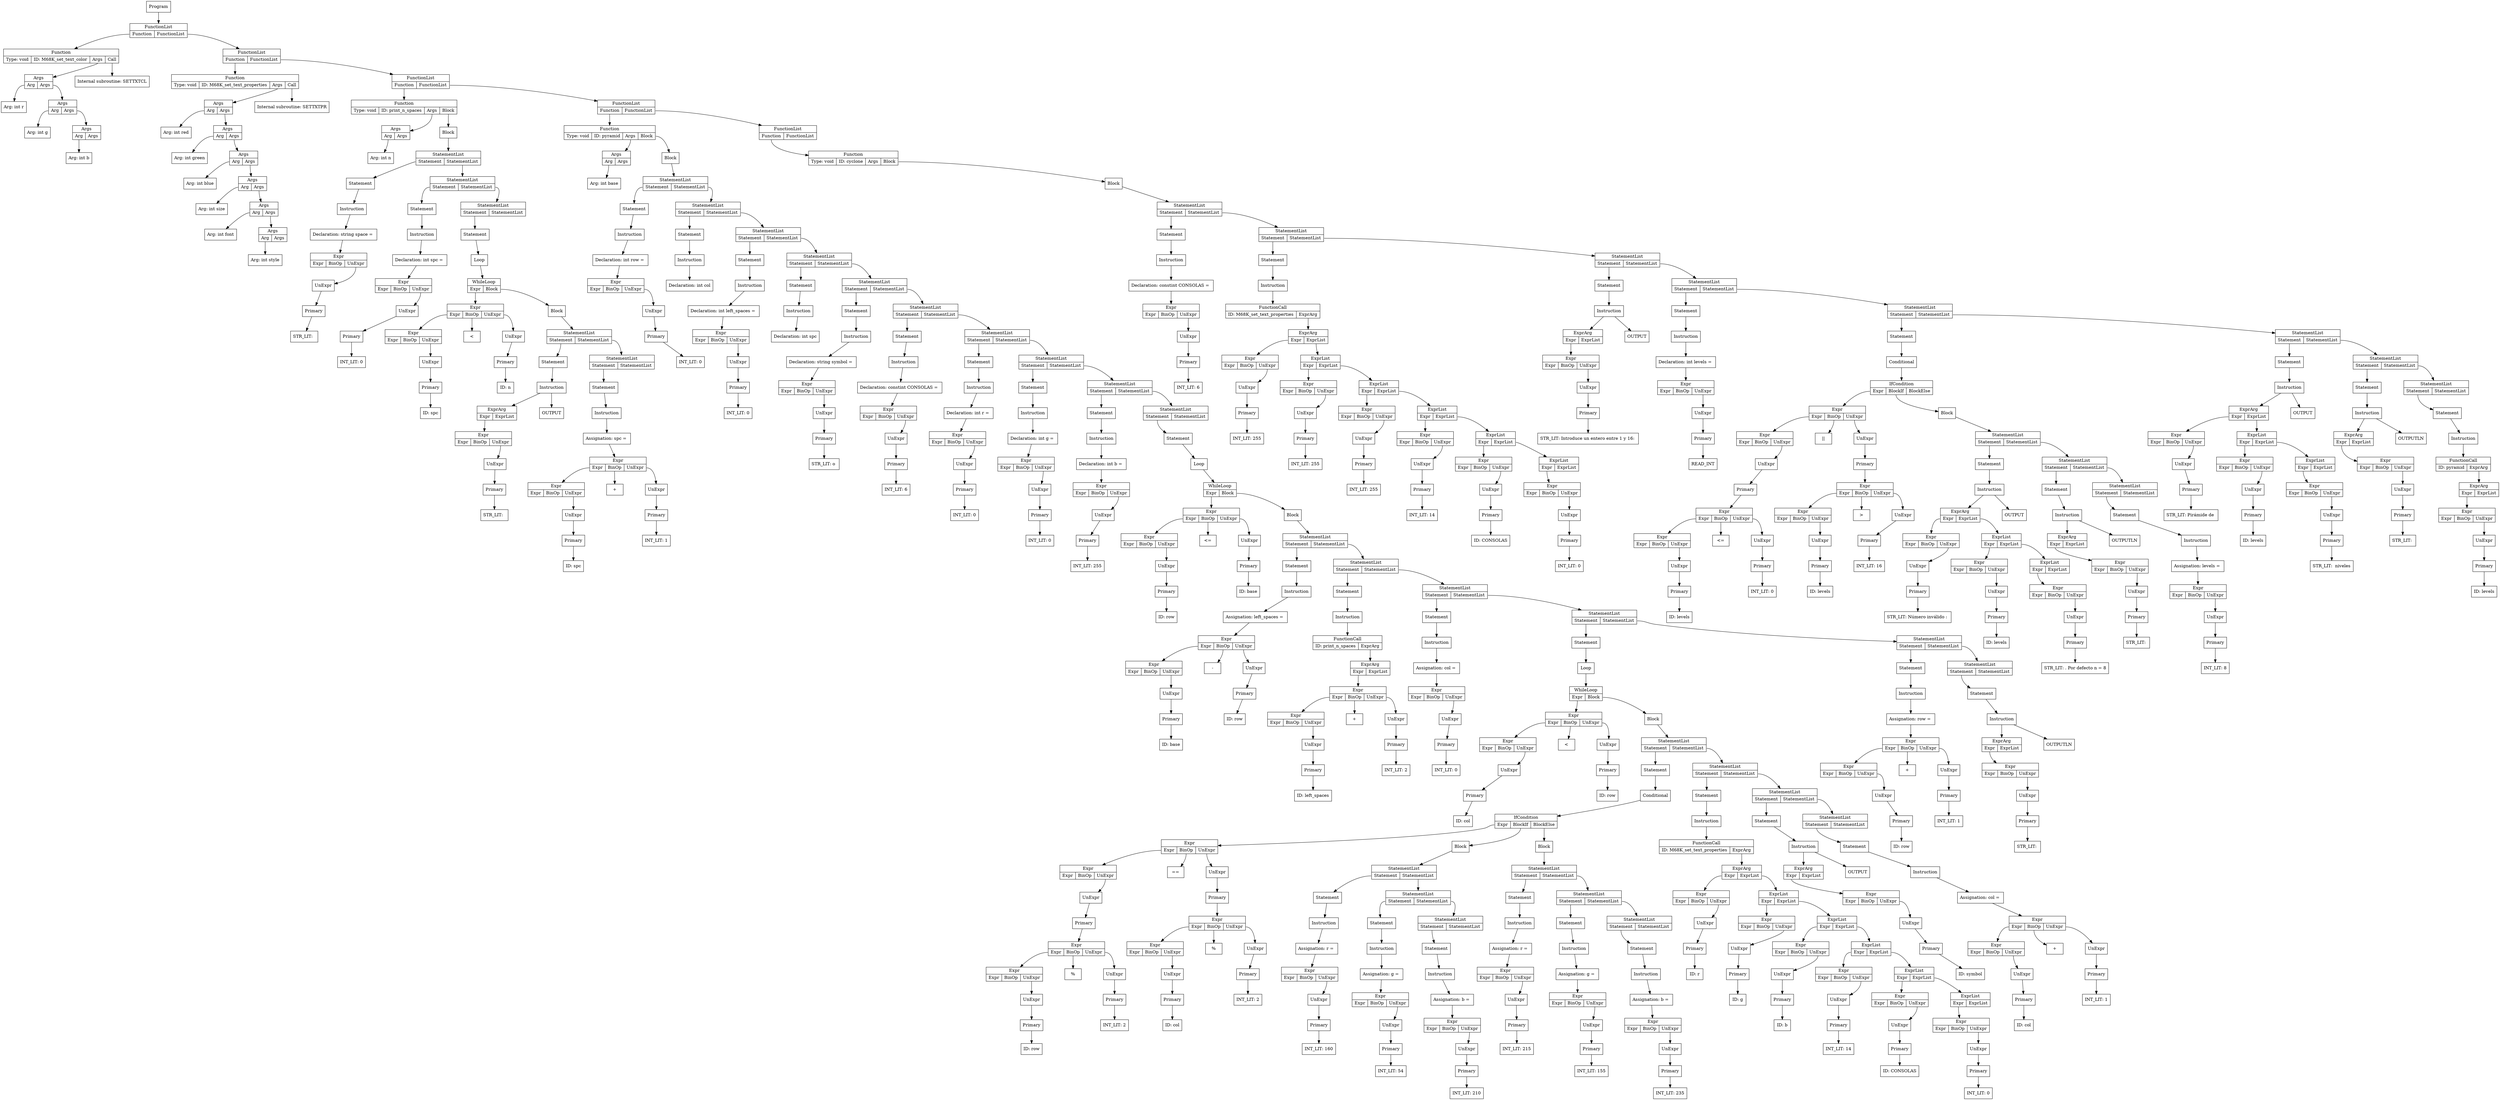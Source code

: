 digraph ccTree {
graph[nodesep="1"]
	node [shape=box]
	node [shape=box]
	n0 [label = "Arg: int r"]
	n1 [label = "Arg: int g"]
	n2 [label = "Arg: int b"]
	n3 [label = "{Args | {<a>Arg | <as> Args}}", shape="record"]
	n3:a-> n2
	n4 [label = "{Args | {<a>Arg | <as> Args}}", shape="record"]
	n4:a-> n1
	n4:as-> n3
	n5 [label = "{Args | {<a>Arg | <as> Args}}", shape="record"]
	n5:a-> n0
	n5:as-> n4
	n7 [label = "Internal subroutine: SETTXTCL"]
	n6 [label = "{Function | {Type: void | ID: M68K_set_text_color | <a>Args | <b> Call }}", shape="record"]
	n6:b-> n7
	n6:a-> n5
	n8 [label = "Arg: int red"]
	n9 [label = "Arg: int green"]
	n10 [label = "Arg: int blue"]
	n11 [label = "Arg: int size"]
	n12 [label = "Arg: int font"]
	n13 [label = "Arg: int style"]
	n14 [label = "{Args | {<a>Arg | <as> Args}}", shape="record"]
	n14:a-> n13
	n15 [label = "{Args | {<a>Arg | <as> Args}}", shape="record"]
	n15:a-> n12
	n15:as-> n14
	n16 [label = "{Args | {<a>Arg | <as> Args}}", shape="record"]
	n16:a-> n11
	n16:as-> n15
	n17 [label = "{Args | {<a>Arg | <as> Args}}", shape="record"]
	n17:a-> n10
	n17:as-> n16
	n18 [label = "{Args | {<a>Arg | <as> Args}}", shape="record"]
	n18:a-> n9
	n18:as-> n17
	n19 [label = "{Args | {<a>Arg | <as> Args}}", shape="record"]
	n19:a-> n8
	n19:as-> n18
	n21 [label = "Internal subroutine: SETTXTPR"]
	n20 [label = "{Function | {Type: void | ID: M68K_set_text_properties | <a>Args | <b> Call }}", shape="record"]
	n20:b-> n21
	n20:a-> n19
	n22 [label = "Arg: int n"]
	n23 [label = "{Args | {<a>Arg | <as> Args}}", shape="record"]
	n23:a-> n22
	n24 [label = "Primary"]
	n25 [label = "STR_LIT:  "]
	n24-> n25
	n26 [label = "UnExpr"]
	n26-> n24
	n27 [label = "{Expr | {<e>Expr | <bo>BinOp | <ue>UnExpr}}", shape="record"]
	n27:ue-> n26
	n28 [label = "Declaration: string space = "]
	n28-> n27
	n29 [label = "Instruction"]
	n29-> n28
	n30 [label = "Statement"]
	n30-> n29
	n31 [label = "Primary"]
	n32 [label = "INT_LIT: 0"]
	n31-> n32
	n33 [label = "UnExpr"]
	n33-> n31
	n34 [label = "{Expr | {<e>Expr | <bo>BinOp | <ue>UnExpr}}", shape="record"]
	n34:ue-> n33
	n35 [label = "Declaration: int spc = "]
	n35-> n34
	n36 [label = "Instruction"]
	n36-> n35
	n37 [label = "Statement"]
	n37-> n36
	n38 [label = "Primary"]
	n39 [label = "ID: spc"]
	n38-> n39
	n40 [label = "UnExpr"]
	n40-> n38
	n41 [label = "{Expr | {<e>Expr | <bo>BinOp | <ue>UnExpr}}", shape="record"]
	n41:ue-> n40
	n42 [label = "Primary"]
	n43 [label = "ID: n"]
	n42-> n43
	n44 [label = "UnExpr"]
	n44-> n42
	n45 [label = "{Expr | {<e>Expr | <bo>BinOp | <ue>UnExpr}}", shape="record"]
	n45:e-> n41
	n46 [label = "<"]
	n45:bo-> n46
	n45:ue-> n44
	n47 [label = "Primary"]
	n48 [label = "STR_LIT:  "]
	n47-> n48
	n49 [label = "UnExpr"]
	n49-> n47
	n50 [label = "{Expr | {<e>Expr | <bo>BinOp | <ue>UnExpr}}", shape="record"]
	n50:ue-> n49
	n51 [label = "{ExprArg | {<e>Expr | <el>ExprList}}", shape="record"]
	n51:e-> n50
	n52 [label = "Instruction"]
	n53 [label = "OUTPUT"]
	n52-> n53
	n52-> n51
	n54 [label = "Statement"]
	n54-> n52
	n55 [label = "Primary"]
	n56 [label = "ID: spc"]
	n55-> n56
	n57 [label = "UnExpr"]
	n57-> n55
	n58 [label = "{Expr | {<e>Expr | <bo>BinOp | <ue>UnExpr}}", shape="record"]
	n58:ue-> n57
	n59 [label = "Primary"]
	n60 [label = "INT_LIT: 1"]
	n59-> n60
	n61 [label = "UnExpr"]
	n61-> n59
	n62 [label = "{Expr | {<e>Expr | <bo>BinOp | <ue>UnExpr}}", shape="record"]
	n62:e-> n58
	n63 [label = "+"]
	n62:bo-> n63
	n62:ue-> n61
	n64 [label = "Assignation: spc = "]
	n64-> n62
	n65 [label = "Instruction"]
	n65-> n64
	n66 [label = "Statement"]
	n66-> n65
	n67 [label = "{StatementList | {<s>Statement | <sl>StatementList}}", shape="record"]
	n67:s-> n66
	n68 [label = "{StatementList | {<s>Statement | <sl>StatementList}}", shape="record"]
	n68:s-> n54
	n68:sl-> n67
	n69 [label = "Block"]
	n69-> n68
	n70 [label = "{WhileLoop | {<e>Expr | <b>Block}}", shape="record"]
	n70:e-> n45
	n70:b-> n69
	n71 [label = "Loop"]
	n71-> n70
	n72 [label = "Statement"]
	n72-> n71
	n73 [label = "{StatementList | {<s>Statement | <sl>StatementList}}", shape="record"]
	n73:s-> n72
	n74 [label = "{StatementList | {<s>Statement | <sl>StatementList}}", shape="record"]
	n74:s-> n37
	n74:sl-> n73
	n75 [label = "{StatementList | {<s>Statement | <sl>StatementList}}", shape="record"]
	n75:s-> n30
	n75:sl-> n74
	n76 [label = "Block"]
	n76-> n75
	n77 [label = "{Function | {Type: void | ID: print_n_spaces | <a>Args | <b>Block}}", shape="record"]
	n77:b-> n76
	n77:a-> n23
	n78 [label = "Arg: int base"]
	n79 [label = "{Args | {<a>Arg | <as> Args}}", shape="record"]
	n79:a-> n78
	n80 [label = "Primary"]
	n81 [label = "INT_LIT: 0"]
	n80-> n81
	n82 [label = "UnExpr"]
	n82-> n80
	n83 [label = "{Expr | {<e>Expr | <bo>BinOp | <ue>UnExpr}}", shape="record"]
	n83:ue-> n82
	n84 [label = "Declaration: int row = "]
	n84-> n83
	n85 [label = "Instruction"]
	n85-> n84
	n86 [label = "Statement"]
	n86-> n85
	n87 [label = "Declaration: int col"]
	n88 [label = "Instruction"]
	n88-> n87
	n89 [label = "Statement"]
	n89-> n88
	n90 [label = "Primary"]
	n91 [label = "INT_LIT: 0"]
	n90-> n91
	n92 [label = "UnExpr"]
	n92-> n90
	n93 [label = "{Expr | {<e>Expr | <bo>BinOp | <ue>UnExpr}}", shape="record"]
	n93:ue-> n92
	n94 [label = "Declaration: int left_spaces = "]
	n94-> n93
	n95 [label = "Instruction"]
	n95-> n94
	n96 [label = "Statement"]
	n96-> n95
	n97 [label = "Declaration: int spc"]
	n98 [label = "Instruction"]
	n98-> n97
	n99 [label = "Statement"]
	n99-> n98
	n100 [label = "Primary"]
	n101 [label = "STR_LIT: o "]
	n100-> n101
	n102 [label = "UnExpr"]
	n102-> n100
	n103 [label = "{Expr | {<e>Expr | <bo>BinOp | <ue>UnExpr}}", shape="record"]
	n103:ue-> n102
	n104 [label = "Declaration: string symbol = "]
	n104-> n103
	n105 [label = "Instruction"]
	n105-> n104
	n106 [label = "Statement"]
	n106-> n105
	n107 [label = "Primary"]
	n108 [label = "INT_LIT: 6"]
	n107-> n108
	n109 [label = "UnExpr"]
	n109-> n107
	n110 [label = "{Expr | {<e>Expr | <bo>BinOp | <ue>UnExpr}}", shape="record"]
	n110:ue-> n109
	n111 [label = "Declaration: constint CONSOLAS = "]
	n111-> n110
	n112 [label = "Instruction"]
	n112-> n111
	n113 [label = "Statement"]
	n113-> n112
	n114 [label = "Primary"]
	n115 [label = "INT_LIT: 0"]
	n114-> n115
	n116 [label = "UnExpr"]
	n116-> n114
	n117 [label = "{Expr | {<e>Expr | <bo>BinOp | <ue>UnExpr}}", shape="record"]
	n117:ue-> n116
	n118 [label = "Declaration: int r = "]
	n118-> n117
	n119 [label = "Instruction"]
	n119-> n118
	n120 [label = "Statement"]
	n120-> n119
	n121 [label = "Primary"]
	n122 [label = "INT_LIT: 0"]
	n121-> n122
	n123 [label = "UnExpr"]
	n123-> n121
	n124 [label = "{Expr | {<e>Expr | <bo>BinOp | <ue>UnExpr}}", shape="record"]
	n124:ue-> n123
	n125 [label = "Declaration: int g = "]
	n125-> n124
	n126 [label = "Instruction"]
	n126-> n125
	n127 [label = "Statement"]
	n127-> n126
	n128 [label = "Primary"]
	n129 [label = "INT_LIT: 255"]
	n128-> n129
	n130 [label = "UnExpr"]
	n130-> n128
	n131 [label = "{Expr | {<e>Expr | <bo>BinOp | <ue>UnExpr}}", shape="record"]
	n131:ue-> n130
	n132 [label = "Declaration: int b = "]
	n132-> n131
	n133 [label = "Instruction"]
	n133-> n132
	n134 [label = "Statement"]
	n134-> n133
	n135 [label = "Primary"]
	n136 [label = "ID: row"]
	n135-> n136
	n137 [label = "UnExpr"]
	n137-> n135
	n138 [label = "{Expr | {<e>Expr | <bo>BinOp | <ue>UnExpr}}", shape="record"]
	n138:ue-> n137
	n139 [label = "Primary"]
	n140 [label = "ID: base"]
	n139-> n140
	n141 [label = "UnExpr"]
	n141-> n139
	n142 [label = "{Expr | {<e>Expr | <bo>BinOp | <ue>UnExpr}}", shape="record"]
	n142:e-> n138
	n143 [label = "<="]
	n142:bo-> n143
	n142:ue-> n141
	n144 [label = "Primary"]
	n145 [label = "ID: base"]
	n144-> n145
	n146 [label = "UnExpr"]
	n146-> n144
	n147 [label = "{Expr | {<e>Expr | <bo>BinOp | <ue>UnExpr}}", shape="record"]
	n147:ue-> n146
	n148 [label = "Primary"]
	n149 [label = "ID: row"]
	n148-> n149
	n150 [label = "UnExpr"]
	n150-> n148
	n151 [label = "{Expr | {<e>Expr | <bo>BinOp | <ue>UnExpr}}", shape="record"]
	n151:e-> n147
	n152 [label = "-"]
	n151:bo-> n152
	n151:ue-> n150
	n153 [label = "Assignation: left_spaces = "]
	n153-> n151
	n154 [label = "Instruction"]
	n154-> n153
	n155 [label = "Statement"]
	n155-> n154
	n156 [label = "Primary"]
	n157 [label = "ID: left_spaces"]
	n156-> n157
	n158 [label = "UnExpr"]
	n158-> n156
	n159 [label = "{Expr | {<e>Expr | <bo>BinOp | <ue>UnExpr}}", shape="record"]
	n159:ue-> n158
	n160 [label = "Primary"]
	n161 [label = "INT_LIT: 2"]
	n160-> n161
	n162 [label = "UnExpr"]
	n162-> n160
	n163 [label = "{Expr | {<e>Expr | <bo>BinOp | <ue>UnExpr}}", shape="record"]
	n163:e-> n159
	n164 [label = "+"]
	n163:bo-> n164
	n163:ue-> n162
	n165 [label = "{ExprArg | {<e>Expr | <el>ExprList}}", shape="record"]
	n165:e-> n163
	n166 [label = "{FunctionCall | { ID: print_n_spaces | <e>ExprArg}}", shape="record"]
	n166:e-> n165
	n167 [label = "Instruction"]
	n167-> n166
	n168 [label = "Statement"]
	n168-> n167
	n169 [label = "Primary"]
	n170 [label = "INT_LIT: 0"]
	n169-> n170
	n171 [label = "UnExpr"]
	n171-> n169
	n172 [label = "{Expr | {<e>Expr | <bo>BinOp | <ue>UnExpr}}", shape="record"]
	n172:ue-> n171
	n173 [label = "Assignation: col = "]
	n173-> n172
	n174 [label = "Instruction"]
	n174-> n173
	n175 [label = "Statement"]
	n175-> n174
	n176 [label = "Primary"]
	n177 [label = "ID: col"]
	n176-> n177
	n178 [label = "UnExpr"]
	n178-> n176
	n179 [label = "{Expr | {<e>Expr | <bo>BinOp | <ue>UnExpr}}", shape="record"]
	n179:ue-> n178
	n180 [label = "Primary"]
	n181 [label = "ID: row"]
	n180-> n181
	n182 [label = "UnExpr"]
	n182-> n180
	n183 [label = "{Expr | {<e>Expr | <bo>BinOp | <ue>UnExpr}}", shape="record"]
	n183:e-> n179
	n184 [label = "<"]
	n183:bo-> n184
	n183:ue-> n182
	n185 [label = "Primary"]
	n186 [label = "ID: row"]
	n185-> n186
	n187 [label = "UnExpr"]
	n187-> n185
	n188 [label = "{Expr | {<e>Expr | <bo>BinOp | <ue>UnExpr}}", shape="record"]
	n188:ue-> n187
	n189 [label = "Primary"]
	n190 [label = "INT_LIT: 2"]
	n189-> n190
	n191 [label = "UnExpr"]
	n191-> n189
	n192 [label = "{Expr | {<e>Expr | <bo>BinOp | <ue>UnExpr}}", shape="record"]
	n192:e-> n188
	n193 [label = "%"]
	n192:bo-> n193
	n192:ue-> n191
	n194 [label = "Primary"]
	n194-> n192
	n195 [label = "UnExpr"]
	n195-> n194
	n196 [label = "{Expr | {<e>Expr | <bo>BinOp | <ue>UnExpr}}", shape="record"]
	n196:ue-> n195
	n197 [label = "Primary"]
	n198 [label = "ID: col"]
	n197-> n198
	n199 [label = "UnExpr"]
	n199-> n197
	n200 [label = "{Expr | {<e>Expr | <bo>BinOp | <ue>UnExpr}}", shape="record"]
	n200:ue-> n199
	n201 [label = "Primary"]
	n202 [label = "INT_LIT: 2"]
	n201-> n202
	n203 [label = "UnExpr"]
	n203-> n201
	n204 [label = "{Expr | {<e>Expr | <bo>BinOp | <ue>UnExpr}}", shape="record"]
	n204:e-> n200
	n205 [label = "%"]
	n204:bo-> n205
	n204:ue-> n203
	n206 [label = "Primary"]
	n206-> n204
	n207 [label = "UnExpr"]
	n207-> n206
	n208 [label = "{Expr | {<e>Expr | <bo>BinOp | <ue>UnExpr}}", shape="record"]
	n208:e-> n196
	n209 [label = "=="]
	n208:bo-> n209
	n208:ue-> n207
	n210 [label = "Primary"]
	n211 [label = "INT_LIT: 160"]
	n210-> n211
	n212 [label = "UnExpr"]
	n212-> n210
	n213 [label = "{Expr | {<e>Expr | <bo>BinOp | <ue>UnExpr}}", shape="record"]
	n213:ue-> n212
	n214 [label = "Assignation: r = "]
	n214-> n213
	n215 [label = "Instruction"]
	n215-> n214
	n216 [label = "Statement"]
	n216-> n215
	n217 [label = "Primary"]
	n218 [label = "INT_LIT: 54"]
	n217-> n218
	n219 [label = "UnExpr"]
	n219-> n217
	n220 [label = "{Expr | {<e>Expr | <bo>BinOp | <ue>UnExpr}}", shape="record"]
	n220:ue-> n219
	n221 [label = "Assignation: g = "]
	n221-> n220
	n222 [label = "Instruction"]
	n222-> n221
	n223 [label = "Statement"]
	n223-> n222
	n224 [label = "Primary"]
	n225 [label = "INT_LIT: 210"]
	n224-> n225
	n226 [label = "UnExpr"]
	n226-> n224
	n227 [label = "{Expr | {<e>Expr | <bo>BinOp | <ue>UnExpr}}", shape="record"]
	n227:ue-> n226
	n228 [label = "Assignation: b = "]
	n228-> n227
	n229 [label = "Instruction"]
	n229-> n228
	n230 [label = "Statement"]
	n230-> n229
	n231 [label = "{StatementList | {<s>Statement | <sl>StatementList}}", shape="record"]
	n231:s-> n230
	n232 [label = "{StatementList | {<s>Statement | <sl>StatementList}}", shape="record"]
	n232:s-> n223
	n232:sl-> n231
	n233 [label = "{StatementList | {<s>Statement | <sl>StatementList}}", shape="record"]
	n233:s-> n216
	n233:sl-> n232
	n234 [label = "Block"]
	n234-> n233
	n235 [label = "Primary"]
	n236 [label = "INT_LIT: 215"]
	n235-> n236
	n237 [label = "UnExpr"]
	n237-> n235
	n238 [label = "{Expr | {<e>Expr | <bo>BinOp | <ue>UnExpr}}", shape="record"]
	n238:ue-> n237
	n239 [label = "Assignation: r = "]
	n239-> n238
	n240 [label = "Instruction"]
	n240-> n239
	n241 [label = "Statement"]
	n241-> n240
	n242 [label = "Primary"]
	n243 [label = "INT_LIT: 155"]
	n242-> n243
	n244 [label = "UnExpr"]
	n244-> n242
	n245 [label = "{Expr | {<e>Expr | <bo>BinOp | <ue>UnExpr}}", shape="record"]
	n245:ue-> n244
	n246 [label = "Assignation: g = "]
	n246-> n245
	n247 [label = "Instruction"]
	n247-> n246
	n248 [label = "Statement"]
	n248-> n247
	n249 [label = "Primary"]
	n250 [label = "INT_LIT: 235"]
	n249-> n250
	n251 [label = "UnExpr"]
	n251-> n249
	n252 [label = "{Expr | {<e>Expr | <bo>BinOp | <ue>UnExpr}}", shape="record"]
	n252:ue-> n251
	n253 [label = "Assignation: b = "]
	n253-> n252
	n254 [label = "Instruction"]
	n254-> n253
	n255 [label = "Statement"]
	n255-> n254
	n256 [label = "{StatementList | {<s>Statement | <sl>StatementList}}", shape="record"]
	n256:s-> n255
	n257 [label = "{StatementList | {<s>Statement | <sl>StatementList}}", shape="record"]
	n257:s-> n248
	n257:sl-> n256
	n258 [label = "{StatementList | {<s>Statement | <sl>StatementList}}", shape="record"]
	n258:s-> n241
	n258:sl-> n257
	n259 [label = "Block"]
	n259-> n258
	n260 [label = "{IfCondition | {<e>Expr | <b1>BlockIf | <b2>BlockElse}}", shape="record"]
	n260:e-> n208
	n260:b1-> n234
	n260:b2-> n259
	n261 [label = "Conditional"]
	n261-> n260
	n262 [label = "Statement"]
	n262-> n261
	n263 [label = "Primary"]
	n264 [label = "ID: r"]
	n263-> n264
	n265 [label = "UnExpr"]
	n265-> n263
	n266 [label = "{Expr | {<e>Expr | <bo>BinOp | <ue>UnExpr}}", shape="record"]
	n266:ue-> n265
	n267 [label = "Primary"]
	n268 [label = "ID: g"]
	n267-> n268
	n269 [label = "UnExpr"]
	n269-> n267
	n270 [label = "{Expr | {<e>Expr | <bo>BinOp | <ue>UnExpr}}", shape="record"]
	n270:ue-> n269
	n271 [label = "Primary"]
	n272 [label = "ID: b"]
	n271-> n272
	n273 [label = "UnExpr"]
	n273-> n271
	n274 [label = "{Expr | {<e>Expr | <bo>BinOp | <ue>UnExpr}}", shape="record"]
	n274:ue-> n273
	n275 [label = "Primary"]
	n276 [label = "INT_LIT: 14"]
	n275-> n276
	n277 [label = "UnExpr"]
	n277-> n275
	n278 [label = "{Expr | {<e>Expr | <bo>BinOp | <ue>UnExpr}}", shape="record"]
	n278:ue-> n277
	n279 [label = "Primary"]
	n280 [label = "ID: CONSOLAS"]
	n279-> n280
	n281 [label = "UnExpr"]
	n281-> n279
	n282 [label = "{Expr | {<e>Expr | <bo>BinOp | <ue>UnExpr}}", shape="record"]
	n282:ue-> n281
	n283 [label = "Primary"]
	n284 [label = "INT_LIT: 0"]
	n283-> n284
	n285 [label = "UnExpr"]
	n285-> n283
	n286 [label = "{Expr | {<e>Expr | <bo>BinOp | <ue>UnExpr}}", shape="record"]
	n286:ue-> n285
	n287 [label = "{ExprList |{<e>Expr | <el>ExprList}}", shape="record"]
	n287:e-> n286
	n288 [label = "{ExprList |{<e>Expr | <el>ExprList}}", shape="record"]
	n288:e-> n282
	n288:el-> n287
	n289 [label = "{ExprList |{<e>Expr | <el>ExprList}}", shape="record"]
	n289:e-> n278
	n289:el-> n288
	n290 [label = "{ExprList |{<e>Expr | <el>ExprList}}", shape="record"]
	n290:e-> n274
	n290:el-> n289
	n291 [label = "{ExprList |{<e>Expr | <el>ExprList}}", shape="record"]
	n291:e-> n270
	n291:el-> n290
	n292 [label = "{ExprArg | {<e>Expr | <el>ExprList}}", shape="record"]
	n292:e-> n266
	n292:el-> n291
	n293 [label = "{FunctionCall | { ID: M68K_set_text_properties | <e>ExprArg}}", shape="record"]
	n293:e-> n292
	n294 [label = "Instruction"]
	n294-> n293
	n295 [label = "Statement"]
	n295-> n294
	n296 [label = "Primary"]
	n297 [label = "ID: symbol"]
	n296-> n297
	n298 [label = "UnExpr"]
	n298-> n296
	n299 [label = "{Expr | {<e>Expr | <bo>BinOp | <ue>UnExpr}}", shape="record"]
	n299:ue-> n298
	n300 [label = "{ExprArg | {<e>Expr | <el>ExprList}}", shape="record"]
	n300:e-> n299
	n301 [label = "Instruction"]
	n302 [label = "OUTPUT"]
	n301-> n302
	n301-> n300
	n303 [label = "Statement"]
	n303-> n301
	n304 [label = "Primary"]
	n305 [label = "ID: col"]
	n304-> n305
	n306 [label = "UnExpr"]
	n306-> n304
	n307 [label = "{Expr | {<e>Expr | <bo>BinOp | <ue>UnExpr}}", shape="record"]
	n307:ue-> n306
	n308 [label = "Primary"]
	n309 [label = "INT_LIT: 1"]
	n308-> n309
	n310 [label = "UnExpr"]
	n310-> n308
	n311 [label = "{Expr | {<e>Expr | <bo>BinOp | <ue>UnExpr}}", shape="record"]
	n311:e-> n307
	n312 [label = "+"]
	n311:bo-> n312
	n311:ue-> n310
	n313 [label = "Assignation: col = "]
	n313-> n311
	n314 [label = "Instruction"]
	n314-> n313
	n315 [label = "Statement"]
	n315-> n314
	n316 [label = "{StatementList | {<s>Statement | <sl>StatementList}}", shape="record"]
	n316:s-> n315
	n317 [label = "{StatementList | {<s>Statement | <sl>StatementList}}", shape="record"]
	n317:s-> n303
	n317:sl-> n316
	n318 [label = "{StatementList | {<s>Statement | <sl>StatementList}}", shape="record"]
	n318:s-> n295
	n318:sl-> n317
	n319 [label = "{StatementList | {<s>Statement | <sl>StatementList}}", shape="record"]
	n319:s-> n262
	n319:sl-> n318
	n320 [label = "Block"]
	n320-> n319
	n321 [label = "{WhileLoop | {<e>Expr | <b>Block}}", shape="record"]
	n321:e-> n183
	n321:b-> n320
	n322 [label = "Loop"]
	n322-> n321
	n323 [label = "Statement"]
	n323-> n322
	n324 [label = "Primary"]
	n325 [label = "ID: row"]
	n324-> n325
	n326 [label = "UnExpr"]
	n326-> n324
	n327 [label = "{Expr | {<e>Expr | <bo>BinOp | <ue>UnExpr}}", shape="record"]
	n327:ue-> n326
	n328 [label = "Primary"]
	n329 [label = "INT_LIT: 1"]
	n328-> n329
	n330 [label = "UnExpr"]
	n330-> n328
	n331 [label = "{Expr | {<e>Expr | <bo>BinOp | <ue>UnExpr}}", shape="record"]
	n331:e-> n327
	n332 [label = "+"]
	n331:bo-> n332
	n331:ue-> n330
	n333 [label = "Assignation: row = "]
	n333-> n331
	n334 [label = "Instruction"]
	n334-> n333
	n335 [label = "Statement"]
	n335-> n334
	n336 [label = "Primary"]
	n337 [label = "STR_LIT: "]
	n336-> n337
	n338 [label = "UnExpr"]
	n338-> n336
	n339 [label = "{Expr | {<e>Expr | <bo>BinOp | <ue>UnExpr}}", shape="record"]
	n339:ue-> n338
	n340 [label = "{ExprArg | {<e>Expr | <el>ExprList}}", shape="record"]
	n340:e-> n339
	n341 [label = "Instruction"]
	n342 [label = "OUTPUTLN"]
	n341-> n342
	n341-> n340
	n343 [label = "Statement"]
	n343-> n341
	n344 [label = "{StatementList | {<s>Statement | <sl>StatementList}}", shape="record"]
	n344:s-> n343
	n345 [label = "{StatementList | {<s>Statement | <sl>StatementList}}", shape="record"]
	n345:s-> n335
	n345:sl-> n344
	n346 [label = "{StatementList | {<s>Statement | <sl>StatementList}}", shape="record"]
	n346:s-> n323
	n346:sl-> n345
	n347 [label = "{StatementList | {<s>Statement | <sl>StatementList}}", shape="record"]
	n347:s-> n175
	n347:sl-> n346
	n348 [label = "{StatementList | {<s>Statement | <sl>StatementList}}", shape="record"]
	n348:s-> n168
	n348:sl-> n347
	n349 [label = "{StatementList | {<s>Statement | <sl>StatementList}}", shape="record"]
	n349:s-> n155
	n349:sl-> n348
	n350 [label = "Block"]
	n350-> n349
	n351 [label = "{WhileLoop | {<e>Expr | <b>Block}}", shape="record"]
	n351:e-> n142
	n351:b-> n350
	n352 [label = "Loop"]
	n352-> n351
	n353 [label = "Statement"]
	n353-> n352
	n354 [label = "{StatementList | {<s>Statement | <sl>StatementList}}", shape="record"]
	n354:s-> n353
	n355 [label = "{StatementList | {<s>Statement | <sl>StatementList}}", shape="record"]
	n355:s-> n134
	n355:sl-> n354
	n356 [label = "{StatementList | {<s>Statement | <sl>StatementList}}", shape="record"]
	n356:s-> n127
	n356:sl-> n355
	n357 [label = "{StatementList | {<s>Statement | <sl>StatementList}}", shape="record"]
	n357:s-> n120
	n357:sl-> n356
	n358 [label = "{StatementList | {<s>Statement | <sl>StatementList}}", shape="record"]
	n358:s-> n113
	n358:sl-> n357
	n359 [label = "{StatementList | {<s>Statement | <sl>StatementList}}", shape="record"]
	n359:s-> n106
	n359:sl-> n358
	n360 [label = "{StatementList | {<s>Statement | <sl>StatementList}}", shape="record"]
	n360:s-> n99
	n360:sl-> n359
	n361 [label = "{StatementList | {<s>Statement | <sl>StatementList}}", shape="record"]
	n361:s-> n96
	n361:sl-> n360
	n362 [label = "{StatementList | {<s>Statement | <sl>StatementList}}", shape="record"]
	n362:s-> n89
	n362:sl-> n361
	n363 [label = "{StatementList | {<s>Statement | <sl>StatementList}}", shape="record"]
	n363:s-> n86
	n363:sl-> n362
	n364 [label = "Block"]
	n364-> n363
	n365 [label = "{Function | {Type: void | ID: pyramid | <a>Args | <b>Block}}", shape="record"]
	n365:b-> n364
	n365:a-> n79
	n366 [label = "Primary"]
	n367 [label = "INT_LIT: 6"]
	n366-> n367
	n368 [label = "UnExpr"]
	n368-> n366
	n369 [label = "{Expr | {<e>Expr | <bo>BinOp | <ue>UnExpr}}", shape="record"]
	n369:ue-> n368
	n370 [label = "Declaration: constint CONSOLAS = "]
	n370-> n369
	n371 [label = "Instruction"]
	n371-> n370
	n372 [label = "Statement"]
	n372-> n371
	n373 [label = "Primary"]
	n374 [label = "INT_LIT: 255"]
	n373-> n374
	n375 [label = "UnExpr"]
	n375-> n373
	n376 [label = "{Expr | {<e>Expr | <bo>BinOp | <ue>UnExpr}}", shape="record"]
	n376:ue-> n375
	n377 [label = "Primary"]
	n378 [label = "INT_LIT: 255"]
	n377-> n378
	n379 [label = "UnExpr"]
	n379-> n377
	n380 [label = "{Expr | {<e>Expr | <bo>BinOp | <ue>UnExpr}}", shape="record"]
	n380:ue-> n379
	n381 [label = "Primary"]
	n382 [label = "INT_LIT: 255"]
	n381-> n382
	n383 [label = "UnExpr"]
	n383-> n381
	n384 [label = "{Expr | {<e>Expr | <bo>BinOp | <ue>UnExpr}}", shape="record"]
	n384:ue-> n383
	n385 [label = "Primary"]
	n386 [label = "INT_LIT: 14"]
	n385-> n386
	n387 [label = "UnExpr"]
	n387-> n385
	n388 [label = "{Expr | {<e>Expr | <bo>BinOp | <ue>UnExpr}}", shape="record"]
	n388:ue-> n387
	n389 [label = "Primary"]
	n390 [label = "ID: CONSOLAS"]
	n389-> n390
	n391 [label = "UnExpr"]
	n391-> n389
	n392 [label = "{Expr | {<e>Expr | <bo>BinOp | <ue>UnExpr}}", shape="record"]
	n392:ue-> n391
	n393 [label = "Primary"]
	n394 [label = "INT_LIT: 0"]
	n393-> n394
	n395 [label = "UnExpr"]
	n395-> n393
	n396 [label = "{Expr | {<e>Expr | <bo>BinOp | <ue>UnExpr}}", shape="record"]
	n396:ue-> n395
	n397 [label = "{ExprList |{<e>Expr | <el>ExprList}}", shape="record"]
	n397:e-> n396
	n398 [label = "{ExprList |{<e>Expr | <el>ExprList}}", shape="record"]
	n398:e-> n392
	n398:el-> n397
	n399 [label = "{ExprList |{<e>Expr | <el>ExprList}}", shape="record"]
	n399:e-> n388
	n399:el-> n398
	n400 [label = "{ExprList |{<e>Expr | <el>ExprList}}", shape="record"]
	n400:e-> n384
	n400:el-> n399
	n401 [label = "{ExprList |{<e>Expr | <el>ExprList}}", shape="record"]
	n401:e-> n380
	n401:el-> n400
	n402 [label = "{ExprArg | {<e>Expr | <el>ExprList}}", shape="record"]
	n402:e-> n376
	n402:el-> n401
	n403 [label = "{FunctionCall | { ID: M68K_set_text_properties | <e>ExprArg}}", shape="record"]
	n403:e-> n402
	n404 [label = "Instruction"]
	n404-> n403
	n405 [label = "Statement"]
	n405-> n404
	n406 [label = "Primary"]
	n407 [label = "STR_LIT: Introduce un entero entre 1 y 16: "]
	n406-> n407
	n408 [label = "UnExpr"]
	n408-> n406
	n409 [label = "{Expr | {<e>Expr | <bo>BinOp | <ue>UnExpr}}", shape="record"]
	n409:ue-> n408
	n410 [label = "{ExprArg | {<e>Expr | <el>ExprList}}", shape="record"]
	n410:e-> n409
	n411 [label = "Instruction"]
	n412 [label = "OUTPUT"]
	n411-> n412
	n411-> n410
	n413 [label = "Statement"]
	n413-> n411
	n414 [label = "Primary"]
	n415 [label = "READ_INT"]
	n414-> n415
	n416 [label = "UnExpr"]
	n416-> n414
	n417 [label = "{Expr | {<e>Expr | <bo>BinOp | <ue>UnExpr}}", shape="record"]
	n417:ue-> n416
	n418 [label = "Declaration: int levels = "]
	n418-> n417
	n419 [label = "Instruction"]
	n419-> n418
	n420 [label = "Statement"]
	n420-> n419
	n421 [label = "Primary"]
	n422 [label = "ID: levels"]
	n421-> n422
	n423 [label = "UnExpr"]
	n423-> n421
	n424 [label = "{Expr | {<e>Expr | <bo>BinOp | <ue>UnExpr}}", shape="record"]
	n424:ue-> n423
	n425 [label = "Primary"]
	n426 [label = "INT_LIT: 0"]
	n425-> n426
	n427 [label = "UnExpr"]
	n427-> n425
	n428 [label = "{Expr | {<e>Expr | <bo>BinOp | <ue>UnExpr}}", shape="record"]
	n428:e-> n424
	n429 [label = "<="]
	n428:bo-> n429
	n428:ue-> n427
	n430 [label = "Primary"]
	n430-> n428
	n431 [label = "UnExpr"]
	n431-> n430
	n432 [label = "{Expr | {<e>Expr | <bo>BinOp | <ue>UnExpr}}", shape="record"]
	n432:ue-> n431
	n433 [label = "Primary"]
	n434 [label = "ID: levels"]
	n433-> n434
	n435 [label = "UnExpr"]
	n435-> n433
	n436 [label = "{Expr | {<e>Expr | <bo>BinOp | <ue>UnExpr}}", shape="record"]
	n436:ue-> n435
	n437 [label = "Primary"]
	n438 [label = "INT_LIT: 16"]
	n437-> n438
	n439 [label = "UnExpr"]
	n439-> n437
	n440 [label = "{Expr | {<e>Expr | <bo>BinOp | <ue>UnExpr}}", shape="record"]
	n440:e-> n436
	n441 [label = ">"]
	n440:bo-> n441
	n440:ue-> n439
	n442 [label = "Primary"]
	n442-> n440
	n443 [label = "UnExpr"]
	n443-> n442
	n444 [label = "{Expr | {<e>Expr | <bo>BinOp | <ue>UnExpr}}", shape="record"]
	n444:e-> n432
	n445 [label = "||"]
	n444:bo-> n445
	n444:ue-> n443
	n446 [label = "Primary"]
	n447 [label = "STR_LIT: Número inválido : "]
	n446-> n447
	n448 [label = "UnExpr"]
	n448-> n446
	n449 [label = "{Expr | {<e>Expr | <bo>BinOp | <ue>UnExpr}}", shape="record"]
	n449:ue-> n448
	n450 [label = "Primary"]
	n451 [label = "ID: levels"]
	n450-> n451
	n452 [label = "UnExpr"]
	n452-> n450
	n453 [label = "{Expr | {<e>Expr | <bo>BinOp | <ue>UnExpr}}", shape="record"]
	n453:ue-> n452
	n454 [label = "Primary"]
	n455 [label = "STR_LIT: . Por defecto n = 8"]
	n454-> n455
	n456 [label = "UnExpr"]
	n456-> n454
	n457 [label = "{Expr | {<e>Expr | <bo>BinOp | <ue>UnExpr}}", shape="record"]
	n457:ue-> n456
	n458 [label = "{ExprList |{<e>Expr | <el>ExprList}}", shape="record"]
	n458:e-> n457
	n459 [label = "{ExprList |{<e>Expr | <el>ExprList}}", shape="record"]
	n459:e-> n453
	n459:el-> n458
	n460 [label = "{ExprArg | {<e>Expr | <el>ExprList}}", shape="record"]
	n460:e-> n449
	n460:el-> n459
	n461 [label = "Instruction"]
	n462 [label = "OUTPUT"]
	n461-> n462
	n461-> n460
	n463 [label = "Statement"]
	n463-> n461
	n464 [label = "Primary"]
	n465 [label = "STR_LIT: "]
	n464-> n465
	n466 [label = "UnExpr"]
	n466-> n464
	n467 [label = "{Expr | {<e>Expr | <bo>BinOp | <ue>UnExpr}}", shape="record"]
	n467:ue-> n466
	n468 [label = "{ExprArg | {<e>Expr | <el>ExprList}}", shape="record"]
	n468:e-> n467
	n469 [label = "Instruction"]
	n470 [label = "OUTPUTLN"]
	n469-> n470
	n469-> n468
	n471 [label = "Statement"]
	n471-> n469
	n472 [label = "Primary"]
	n473 [label = "INT_LIT: 8"]
	n472-> n473
	n474 [label = "UnExpr"]
	n474-> n472
	n475 [label = "{Expr | {<e>Expr | <bo>BinOp | <ue>UnExpr}}", shape="record"]
	n475:ue-> n474
	n476 [label = "Assignation: levels = "]
	n476-> n475
	n477 [label = "Instruction"]
	n477-> n476
	n478 [label = "Statement"]
	n478-> n477
	n479 [label = "{StatementList | {<s>Statement | <sl>StatementList}}", shape="record"]
	n479:s-> n478
	n480 [label = "{StatementList | {<s>Statement | <sl>StatementList}}", shape="record"]
	n480:s-> n471
	n480:sl-> n479
	n481 [label = "{StatementList | {<s>Statement | <sl>StatementList}}", shape="record"]
	n481:s-> n463
	n481:sl-> n480
	n482 [label = "Block"]
	n482-> n481
	n483 [label = "{IfCondition | {<e>Expr | <b1>BlockIf | <b2>BlockElse}}", shape="record"]
	n483:e-> n444
	n483:b1-> n482
	n484 [label = "Conditional"]
	n484-> n483
	n485 [label = "Statement"]
	n485-> n484
	n486 [label = "Primary"]
	n487 [label = "STR_LIT: Pirámide de "]
	n486-> n487
	n488 [label = "UnExpr"]
	n488-> n486
	n489 [label = "{Expr | {<e>Expr | <bo>BinOp | <ue>UnExpr}}", shape="record"]
	n489:ue-> n488
	n490 [label = "Primary"]
	n491 [label = "ID: levels"]
	n490-> n491
	n492 [label = "UnExpr"]
	n492-> n490
	n493 [label = "{Expr | {<e>Expr | <bo>BinOp | <ue>UnExpr}}", shape="record"]
	n493:ue-> n492
	n494 [label = "Primary"]
	n495 [label = "STR_LIT:  niveles"]
	n494-> n495
	n496 [label = "UnExpr"]
	n496-> n494
	n497 [label = "{Expr | {<e>Expr | <bo>BinOp | <ue>UnExpr}}", shape="record"]
	n497:ue-> n496
	n498 [label = "{ExprList |{<e>Expr | <el>ExprList}}", shape="record"]
	n498:e-> n497
	n499 [label = "{ExprList |{<e>Expr | <el>ExprList}}", shape="record"]
	n499:e-> n493
	n499:el-> n498
	n500 [label = "{ExprArg | {<e>Expr | <el>ExprList}}", shape="record"]
	n500:e-> n489
	n500:el-> n499
	n501 [label = "Instruction"]
	n502 [label = "OUTPUT"]
	n501-> n502
	n501-> n500
	n503 [label = "Statement"]
	n503-> n501
	n504 [label = "Primary"]
	n505 [label = "STR_LIT: "]
	n504-> n505
	n506 [label = "UnExpr"]
	n506-> n504
	n507 [label = "{Expr | {<e>Expr | <bo>BinOp | <ue>UnExpr}}", shape="record"]
	n507:ue-> n506
	n508 [label = "{ExprArg | {<e>Expr | <el>ExprList}}", shape="record"]
	n508:e-> n507
	n509 [label = "Instruction"]
	n510 [label = "OUTPUTLN"]
	n509-> n510
	n509-> n508
	n511 [label = "Statement"]
	n511-> n509
	n512 [label = "Primary"]
	n513 [label = "ID: levels"]
	n512-> n513
	n514 [label = "UnExpr"]
	n514-> n512
	n515 [label = "{Expr | {<e>Expr | <bo>BinOp | <ue>UnExpr}}", shape="record"]
	n515:ue-> n514
	n516 [label = "{ExprArg | {<e>Expr | <el>ExprList}}", shape="record"]
	n516:e-> n515
	n517 [label = "{FunctionCall | { ID: pyramid | <e>ExprArg}}", shape="record"]
	n517:e-> n516
	n518 [label = "Instruction"]
	n518-> n517
	n519 [label = "Statement"]
	n519-> n518
	n520 [label = "{StatementList | {<s>Statement | <sl>StatementList}}", shape="record"]
	n520:s-> n519
	n521 [label = "{StatementList | {<s>Statement | <sl>StatementList}}", shape="record"]
	n521:s-> n511
	n521:sl-> n520
	n522 [label = "{StatementList | {<s>Statement | <sl>StatementList}}", shape="record"]
	n522:s-> n503
	n522:sl-> n521
	n523 [label = "{StatementList | {<s>Statement | <sl>StatementList}}", shape="record"]
	n523:s-> n485
	n523:sl-> n522
	n524 [label = "{StatementList | {<s>Statement | <sl>StatementList}}", shape="record"]
	n524:s-> n420
	n524:sl-> n523
	n525 [label = "{StatementList | {<s>Statement | <sl>StatementList}}", shape="record"]
	n525:s-> n413
	n525:sl-> n524
	n526 [label = "{StatementList | {<s>Statement | <sl>StatementList}}", shape="record"]
	n526:s-> n405
	n526:sl-> n525
	n527 [label = "{StatementList | {<s>Statement | <sl>StatementList}}", shape="record"]
	n527:s-> n372
	n527:sl-> n526
	n528 [label = "Block"]
	n528-> n527
	n529 [label = "{Function | {Type: void | ID: cyclone | <a>Args | <b>Block}}", shape="record"]
	n529:b-> n528
	n530 [label = "{FunctionList | {<f> Function | <fl> FunctionList}}", shape="record"]
	n530:f-> n529
	n531 [label = "{FunctionList | {<f> Function | <fl> FunctionList}}", shape="record"]
	n531:f-> n365
	n531:fl-> n530
	n532 [label = "{FunctionList | {<f> Function | <fl> FunctionList}}", shape="record"]
	n532:f-> n77
	n532:fl-> n531
	n533 [label = "{FunctionList | {<f> Function | <fl> FunctionList}}", shape="record"]
	n533:f-> n20
	n533:fl-> n532
	n534 [label = "{FunctionList | {<f> Function | <fl> FunctionList}}", shape="record"]
	n534:f-> n6
	n534:fl-> n533
	n535 [label = "Program"]
	n535-> n534
}